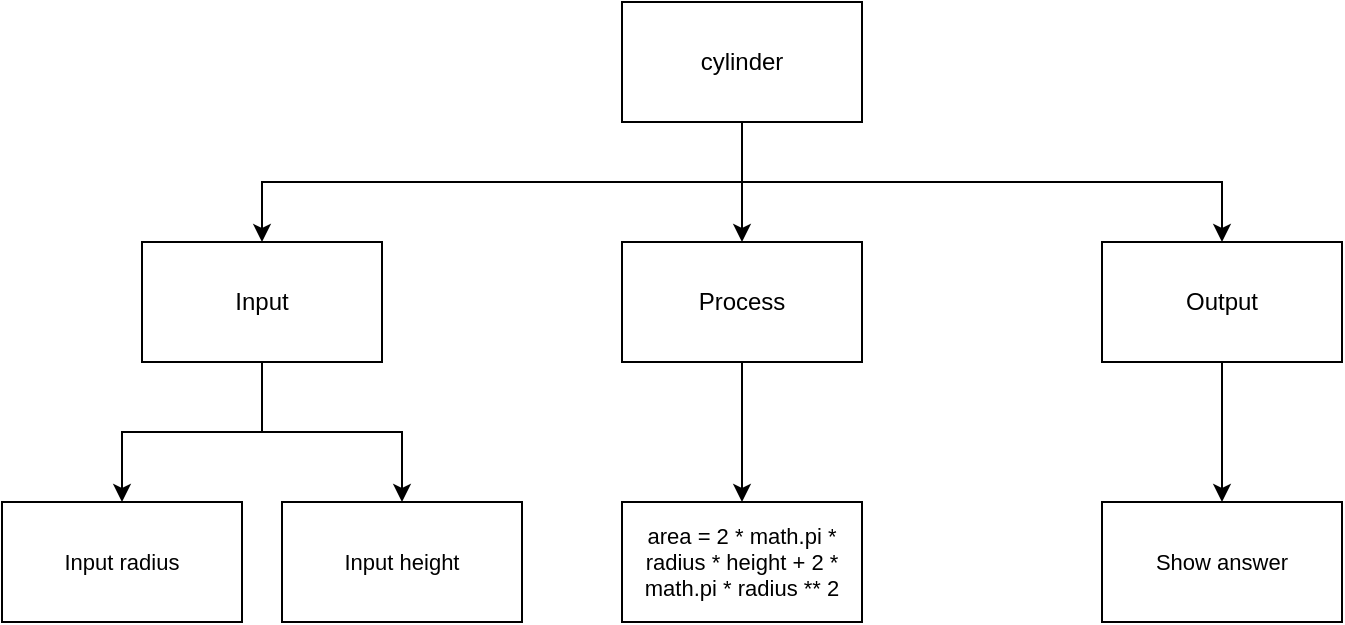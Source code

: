<mxfile>
    <diagram id="iPy8nxO4DB-16Z_v7q7M" name="Page-1">
        <mxGraphModel dx="1074" dy="741" grid="1" gridSize="10" guides="1" tooltips="1" connect="1" arrows="1" fold="1" page="1" pageScale="1" pageWidth="827" pageHeight="1169" math="0" shadow="0">
            <root>
                <mxCell id="0"/>
                <mxCell id="1" parent="0"/>
                <mxCell id="6" style="edgeStyle=orthogonalEdgeStyle;html=1;exitX=0.5;exitY=1;exitDx=0;exitDy=0;entryX=0.5;entryY=0;entryDx=0;entryDy=0;rounded=0;" parent="1" source="2" target="3" edge="1">
                    <mxGeometry relative="1" as="geometry"/>
                </mxCell>
                <mxCell id="8" style="edgeStyle=orthogonalEdgeStyle;shape=connector;rounded=0;html=1;labelBackgroundColor=default;fontFamily=Helvetica;fontSize=11;fontColor=default;endArrow=classic;strokeColor=default;exitX=0.5;exitY=1;exitDx=0;exitDy=0;" parent="1" source="2" target="5" edge="1">
                    <mxGeometry relative="1" as="geometry"/>
                </mxCell>
                <mxCell id="27" style="edgeStyle=orthogonalEdgeStyle;html=1;exitX=0.5;exitY=1;exitDx=0;exitDy=0;entryX=0.5;entryY=0;entryDx=0;entryDy=0;rounded=0;" edge="1" parent="1" source="2" target="26">
                    <mxGeometry relative="1" as="geometry"/>
                </mxCell>
                <mxCell id="2" value="cylinder" style="rounded=0;whiteSpace=wrap;html=1;" parent="1" vertex="1">
                    <mxGeometry x="360" y="110" width="120" height="60" as="geometry"/>
                </mxCell>
                <mxCell id="17" style="edgeStyle=orthogonalEdgeStyle;shape=connector;rounded=0;html=1;exitX=0.5;exitY=1;exitDx=0;exitDy=0;labelBackgroundColor=default;fontFamily=Helvetica;fontSize=11;fontColor=default;endArrow=classic;strokeColor=default;" parent="1" source="3" target="11" edge="1">
                    <mxGeometry relative="1" as="geometry"/>
                </mxCell>
                <mxCell id="3" value="Process" style="rounded=0;whiteSpace=wrap;html=1;" parent="1" vertex="1">
                    <mxGeometry x="360" y="230" width="120" height="60" as="geometry"/>
                </mxCell>
                <mxCell id="15" style="edgeStyle=orthogonalEdgeStyle;shape=connector;rounded=0;html=1;labelBackgroundColor=default;fontFamily=Helvetica;fontSize=11;fontColor=default;endArrow=classic;strokeColor=default;" parent="1" source="5" target="14" edge="1">
                    <mxGeometry relative="1" as="geometry"/>
                </mxCell>
                <mxCell id="5" value="Output" style="rounded=0;whiteSpace=wrap;html=1;" parent="1" vertex="1">
                    <mxGeometry x="600" y="230" width="120" height="60" as="geometry"/>
                </mxCell>
                <mxCell id="11" value="area = 2 * math.pi * radius * height + 2 * math.pi * radius ** 2" style="rounded=0;whiteSpace=wrap;html=1;fontFamily=Helvetica;fontSize=11;fontColor=default;" parent="1" vertex="1">
                    <mxGeometry x="360" y="360" width="120" height="60" as="geometry"/>
                </mxCell>
                <mxCell id="14" value="Show answer" style="rounded=0;whiteSpace=wrap;html=1;fontFamily=Helvetica;fontSize=11;fontColor=default;" parent="1" vertex="1">
                    <mxGeometry x="600" y="360" width="120" height="60" as="geometry"/>
                </mxCell>
                <mxCell id="29" style="edgeStyle=orthogonalEdgeStyle;shape=connector;rounded=0;html=1;exitX=0.5;exitY=1;exitDx=0;exitDy=0;labelBackgroundColor=default;fontFamily=Helvetica;fontSize=11;fontColor=default;endArrow=classic;strokeColor=default;" edge="1" parent="1" source="26" target="28">
                    <mxGeometry relative="1" as="geometry"/>
                </mxCell>
                <mxCell id="31" style="edgeStyle=orthogonalEdgeStyle;shape=connector;rounded=0;html=1;exitX=0.5;exitY=1;exitDx=0;exitDy=0;labelBackgroundColor=default;fontFamily=Helvetica;fontSize=11;fontColor=default;endArrow=classic;strokeColor=default;" edge="1" parent="1" source="26" target="30">
                    <mxGeometry relative="1" as="geometry"/>
                </mxCell>
                <mxCell id="26" value="Input" style="rounded=0;whiteSpace=wrap;html=1;" vertex="1" parent="1">
                    <mxGeometry x="120" y="230" width="120" height="60" as="geometry"/>
                </mxCell>
                <mxCell id="28" value="Input radius" style="rounded=0;whiteSpace=wrap;html=1;fontFamily=Helvetica;fontSize=11;fontColor=default;" vertex="1" parent="1">
                    <mxGeometry x="50" y="360" width="120" height="60" as="geometry"/>
                </mxCell>
                <mxCell id="30" value="Input height" style="rounded=0;whiteSpace=wrap;html=1;fontFamily=Helvetica;fontSize=11;fontColor=default;" vertex="1" parent="1">
                    <mxGeometry x="190" y="360" width="120" height="60" as="geometry"/>
                </mxCell>
            </root>
        </mxGraphModel>
    </diagram>
</mxfile>